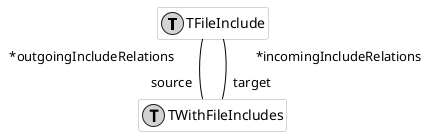@startumlhide empty membersskinparam class {  BackgroundColor white  ArrowColor black  BorderColor darkGray}class TFileInclude << (T,lightGrey) >> {}class TWithFileIncludes << (T,lightGrey) >> {}TFileInclude " *outgoingIncludeRelations" -- "source" TWithFileIncludesTFileInclude " *incomingIncludeRelations" -- "target" TWithFileIncludes@enduml